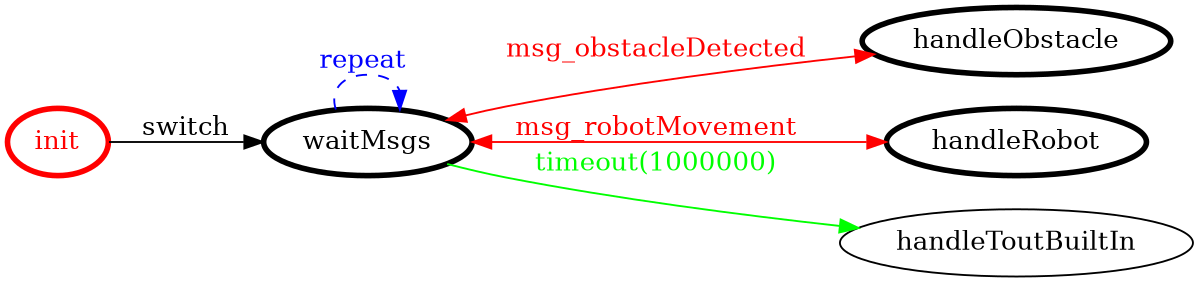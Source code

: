 /*
*
* A GraphViz DOT FSM description 
* Please use a GraphViz visualizer (like http://www.webgraphviz.com)
*  
*/

digraph finite_state_machine {
	rankdir=LR
	size="8,5"
	
	init [ color = red ][ fontcolor = red ][ penwidth = 3 ]
	handleObstacle [ color = black ][ fontcolor = black ][ penwidth = 3 ]
	handleRobot [ color = black ][ fontcolor = black ][ penwidth = 3 ]
	waitMsgs [ color = black ][ fontcolor = black ][ penwidth = 3 ]
	
	waitMsgs -> waitMsgs [ label = "repeat "][ style = dashed ][ color = blue ][ fontcolor = blue ]
	waitMsgs -> handleRobot [ label = "msg_robotMovement" ][ color = red ][ fontcolor = red ][ dir = both ]
	waitMsgs -> handleToutBuiltIn [ label = "timeout(1000000)" ][ color = green ][ fontcolor = green ]
	waitMsgs -> handleObstacle [ label = "msg_obstacleDetected" ][ color = red ][ fontcolor = red ][ dir = both ]
	init -> waitMsgs [ label = "switch" ][ color = black ][ fontcolor = black ]
}
